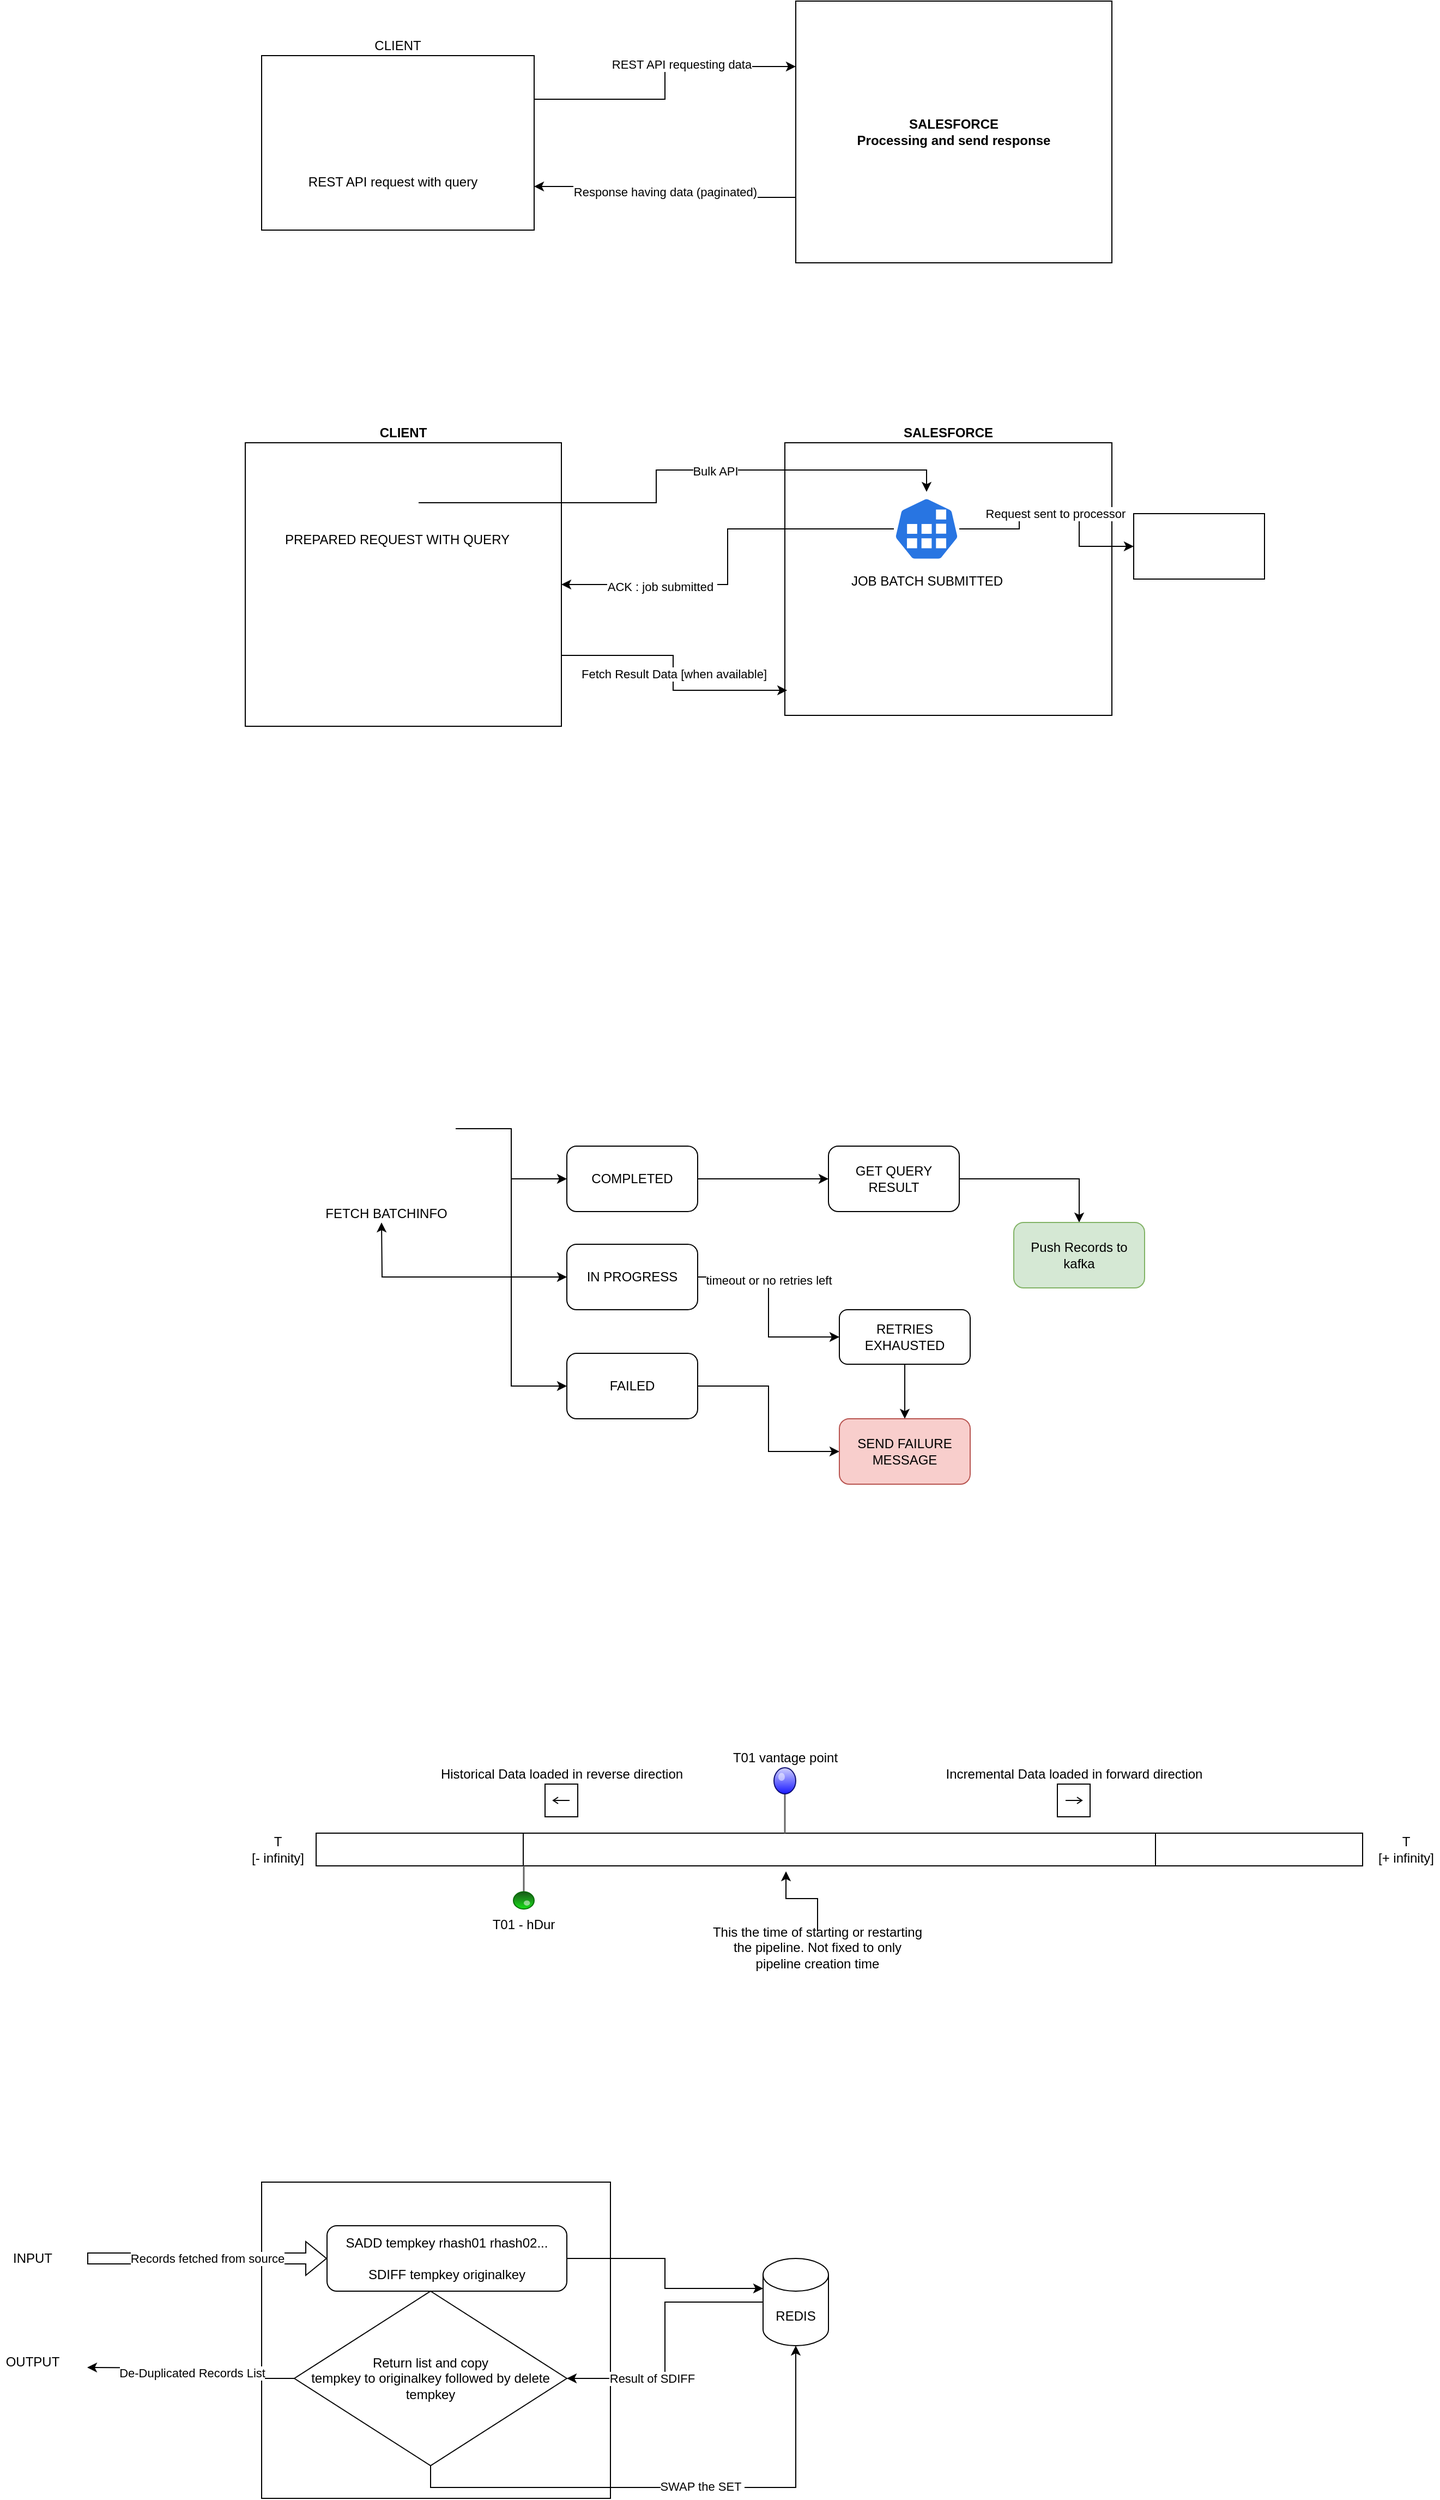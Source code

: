 <mxfile version="16.6.2" type="github">
  <diagram id="LYB9x2LhMzJ_m4hAoZJ_" name="Page-1">
    <mxGraphModel dx="1726" dy="1789" grid="1" gridSize="10" guides="1" tooltips="1" connect="1" arrows="1" fold="1" page="1" pageScale="1" pageWidth="827" pageHeight="1169" math="0" shadow="0">
      <root>
        <mxCell id="0" />
        <mxCell id="1" parent="0" />
        <mxCell id="Gl537s6nQ_5uMoGDY0OT-9" value="" style="rounded=0;whiteSpace=wrap;html=1;" vertex="1" parent="1">
          <mxGeometry x="170" y="1360" width="320" height="290" as="geometry" />
        </mxCell>
        <mxCell id="XpGsC2M0asoflnFfjqxH-44" style="edgeStyle=orthogonalEdgeStyle;rounded=0;orthogonalLoop=1;jettySize=auto;html=1;exitX=1;exitY=0.25;exitDx=0;exitDy=0;entryX=0;entryY=0.25;entryDx=0;entryDy=0;" parent="1" source="XpGsC2M0asoflnFfjqxH-41" target="XpGsC2M0asoflnFfjqxH-42" edge="1">
          <mxGeometry relative="1" as="geometry" />
        </mxCell>
        <mxCell id="XpGsC2M0asoflnFfjqxH-45" value="REST API requesting data" style="edgeLabel;html=1;align=center;verticalAlign=middle;resizable=0;points=[];" parent="XpGsC2M0asoflnFfjqxH-44" vertex="1" connectable="0">
          <mxGeometry x="0.217" y="2" relative="1" as="geometry">
            <mxPoint as="offset" />
          </mxGeometry>
        </mxCell>
        <mxCell id="XpGsC2M0asoflnFfjqxH-41" value="CLIENT" style="rounded=0;whiteSpace=wrap;html=1;labelPosition=center;verticalLabelPosition=top;align=center;verticalAlign=bottom;" parent="1" vertex="1">
          <mxGeometry x="170" y="-590" width="250" height="160" as="geometry" />
        </mxCell>
        <mxCell id="XpGsC2M0asoflnFfjqxH-34" value="&lt;b&gt;SALESFORCE&lt;/b&gt;" style="rounded=0;whiteSpace=wrap;html=1;labelPosition=center;verticalLabelPosition=top;align=center;verticalAlign=bottom;" parent="1" vertex="1">
          <mxGeometry x="650" y="-235" width="300" height="250" as="geometry" />
        </mxCell>
        <mxCell id="XpGsC2M0asoflnFfjqxH-47" value="Fetch Result Data [when available]" style="edgeStyle=orthogonalEdgeStyle;rounded=0;orthogonalLoop=1;jettySize=auto;html=1;exitX=1;exitY=0.75;exitDx=0;exitDy=0;entryX=0.007;entryY=0.908;entryDx=0;entryDy=0;entryPerimeter=0;" parent="1" source="XpGsC2M0asoflnFfjqxH-33" target="XpGsC2M0asoflnFfjqxH-34" edge="1">
          <mxGeometry relative="1" as="geometry" />
        </mxCell>
        <mxCell id="XpGsC2M0asoflnFfjqxH-33" value="&lt;b&gt;CLIENT&lt;/b&gt;" style="rounded=0;whiteSpace=wrap;html=1;labelPosition=center;verticalLabelPosition=top;align=center;verticalAlign=bottom;" parent="1" vertex="1">
          <mxGeometry x="155" y="-235" width="290" height="260" as="geometry" />
        </mxCell>
        <mxCell id="XpGsC2M0asoflnFfjqxH-16" style="edgeStyle=orthogonalEdgeStyle;rounded=0;orthogonalLoop=1;jettySize=auto;html=1;entryX=0.5;entryY=0;entryDx=0;entryDy=0;" parent="1" source="XpGsC2M0asoflnFfjqxH-1" target="XpGsC2M0asoflnFfjqxH-7" edge="1">
          <mxGeometry relative="1" as="geometry" />
        </mxCell>
        <mxCell id="XpGsC2M0asoflnFfjqxH-1" value="RETRIES EXHAUSTED" style="rounded=1;whiteSpace=wrap;html=1;" parent="1" vertex="1">
          <mxGeometry x="700" y="560" width="120" height="50" as="geometry" />
        </mxCell>
        <mxCell id="XpGsC2M0asoflnFfjqxH-12" style="edgeStyle=orthogonalEdgeStyle;rounded=0;orthogonalLoop=1;jettySize=auto;html=1;" parent="1" source="XpGsC2M0asoflnFfjqxH-3" target="XpGsC2M0asoflnFfjqxH-11" edge="1">
          <mxGeometry relative="1" as="geometry" />
        </mxCell>
        <mxCell id="XpGsC2M0asoflnFfjqxH-3" value="COMPLETED" style="rounded=1;whiteSpace=wrap;html=1;" parent="1" vertex="1">
          <mxGeometry x="450" y="410" width="120" height="60" as="geometry" />
        </mxCell>
        <mxCell id="XpGsC2M0asoflnFfjqxH-9" style="edgeStyle=orthogonalEdgeStyle;rounded=0;orthogonalLoop=1;jettySize=auto;html=1;entryX=0;entryY=0.5;entryDx=0;entryDy=0;" parent="1" source="XpGsC2M0asoflnFfjqxH-4" target="XpGsC2M0asoflnFfjqxH-1" edge="1">
          <mxGeometry relative="1" as="geometry" />
        </mxCell>
        <mxCell id="XpGsC2M0asoflnFfjqxH-10" value="timeout or no retries left" style="edgeLabel;html=1;align=center;verticalAlign=middle;resizable=0;points=[];" parent="XpGsC2M0asoflnFfjqxH-9" vertex="1" connectable="0">
          <mxGeometry x="-0.267" relative="1" as="geometry">
            <mxPoint as="offset" />
          </mxGeometry>
        </mxCell>
        <mxCell id="XpGsC2M0asoflnFfjqxH-48" style="edgeStyle=orthogonalEdgeStyle;rounded=0;orthogonalLoop=1;jettySize=auto;html=1;verticalAlign=middle;" parent="1" source="XpGsC2M0asoflnFfjqxH-4" edge="1">
          <mxGeometry relative="1" as="geometry">
            <mxPoint x="280" y="480" as="targetPoint" />
          </mxGeometry>
        </mxCell>
        <mxCell id="XpGsC2M0asoflnFfjqxH-4" value="IN PROGRESS" style="rounded=1;whiteSpace=wrap;html=1;" parent="1" vertex="1">
          <mxGeometry x="450" y="500" width="120" height="60" as="geometry" />
        </mxCell>
        <mxCell id="XpGsC2M0asoflnFfjqxH-8" value="" style="edgeStyle=orthogonalEdgeStyle;rounded=0;orthogonalLoop=1;jettySize=auto;html=1;" parent="1" source="XpGsC2M0asoflnFfjqxH-5" target="XpGsC2M0asoflnFfjqxH-7" edge="1">
          <mxGeometry relative="1" as="geometry" />
        </mxCell>
        <mxCell id="XpGsC2M0asoflnFfjqxH-5" value="FAILED" style="rounded=1;whiteSpace=wrap;html=1;" parent="1" vertex="1">
          <mxGeometry x="450" y="600" width="120" height="60" as="geometry" />
        </mxCell>
        <mxCell id="XpGsC2M0asoflnFfjqxH-7" value="SEND FAILURE MESSAGE" style="rounded=1;whiteSpace=wrap;html=1;fillColor=#f8cecc;strokeColor=#b85450;" parent="1" vertex="1">
          <mxGeometry x="700" y="660" width="120" height="60" as="geometry" />
        </mxCell>
        <mxCell id="XpGsC2M0asoflnFfjqxH-15" value="" style="edgeStyle=orthogonalEdgeStyle;rounded=0;orthogonalLoop=1;jettySize=auto;html=1;" parent="1" source="XpGsC2M0asoflnFfjqxH-11" target="XpGsC2M0asoflnFfjqxH-14" edge="1">
          <mxGeometry relative="1" as="geometry" />
        </mxCell>
        <mxCell id="XpGsC2M0asoflnFfjqxH-11" value="GET QUERY RESULT" style="rounded=1;whiteSpace=wrap;html=1;" parent="1" vertex="1">
          <mxGeometry x="690" y="410" width="120" height="60" as="geometry" />
        </mxCell>
        <mxCell id="XpGsC2M0asoflnFfjqxH-14" value="Push Records to kafka" style="rounded=1;whiteSpace=wrap;html=1;fillColor=#d5e8d4;strokeColor=#82b366;" parent="1" vertex="1">
          <mxGeometry x="860" y="480" width="120" height="60" as="geometry" />
        </mxCell>
        <mxCell id="XpGsC2M0asoflnFfjqxH-25" style="edgeStyle=orthogonalEdgeStyle;rounded=0;orthogonalLoop=1;jettySize=auto;html=1;entryX=0;entryY=0.5;entryDx=0;entryDy=0;" parent="1" source="XpGsC2M0asoflnFfjqxH-23" target="XpGsC2M0asoflnFfjqxH-3" edge="1">
          <mxGeometry relative="1" as="geometry" />
        </mxCell>
        <mxCell id="XpGsC2M0asoflnFfjqxH-26" style="edgeStyle=orthogonalEdgeStyle;rounded=0;orthogonalLoop=1;jettySize=auto;html=1;entryX=0;entryY=0.5;entryDx=0;entryDy=0;verticalAlign=top;" parent="1" source="XpGsC2M0asoflnFfjqxH-23" target="XpGsC2M0asoflnFfjqxH-4" edge="1">
          <mxGeometry relative="1" as="geometry" />
        </mxCell>
        <mxCell id="XpGsC2M0asoflnFfjqxH-27" style="edgeStyle=orthogonalEdgeStyle;rounded=0;orthogonalLoop=1;jettySize=auto;html=1;entryX=0;entryY=0.5;entryDx=0;entryDy=0;" parent="1" source="XpGsC2M0asoflnFfjqxH-23" target="XpGsC2M0asoflnFfjqxH-5" edge="1">
          <mxGeometry relative="1" as="geometry" />
        </mxCell>
        <mxCell id="XpGsC2M0asoflnFfjqxH-23" value="FETCH BATCHINFO" style="shape=image;html=1;verticalAlign=top;verticalLabelPosition=bottom;labelBackgroundColor=#ffffff;imageAspect=0;aspect=fixed;image=https://cdn4.iconfinder.com/data/icons/evil-icons-user-interface/64/download-128.png;direction=south;" parent="1" vertex="1">
          <mxGeometry x="220" y="330" width="128" height="128" as="geometry" />
        </mxCell>
        <mxCell id="XpGsC2M0asoflnFfjqxH-35" style="edgeStyle=orthogonalEdgeStyle;rounded=0;orthogonalLoop=1;jettySize=auto;html=1;entryX=1;entryY=0.5;entryDx=0;entryDy=0;" parent="1" source="XpGsC2M0asoflnFfjqxH-28" target="XpGsC2M0asoflnFfjqxH-33" edge="1">
          <mxGeometry relative="1" as="geometry" />
        </mxCell>
        <mxCell id="XpGsC2M0asoflnFfjqxH-36" value="ACK : job submitted&amp;nbsp;" style="edgeLabel;html=1;align=center;verticalAlign=middle;resizable=0;points=[];" parent="XpGsC2M0asoflnFfjqxH-35" vertex="1" connectable="0">
          <mxGeometry x="0.483" y="2" relative="1" as="geometry">
            <mxPoint as="offset" />
          </mxGeometry>
        </mxCell>
        <mxCell id="XpGsC2M0asoflnFfjqxH-38" value="Request sent to processor" style="edgeStyle=orthogonalEdgeStyle;rounded=0;orthogonalLoop=1;jettySize=auto;html=1;entryX=0;entryY=0.5;entryDx=0;entryDy=0;" parent="1" source="XpGsC2M0asoflnFfjqxH-28" target="XpGsC2M0asoflnFfjqxH-39" edge="1">
          <mxGeometry relative="1" as="geometry">
            <mxPoint x="970" y="-150" as="targetPoint" />
            <Array as="points">
              <mxPoint x="865" y="-156" />
              <mxPoint x="865" y="-170" />
              <mxPoint x="920" y="-170" />
              <mxPoint x="920" y="-140" />
            </Array>
          </mxGeometry>
        </mxCell>
        <mxCell id="XpGsC2M0asoflnFfjqxH-28" value="JOB BATCH SUBMITTED" style="sketch=0;html=1;dashed=0;whitespace=wrap;fillColor=#2875E2;strokeColor=#ffffff;points=[[0.005,0.63,0],[0.1,0.2,0],[0.9,0.2,0],[0.5,0,0],[0.995,0.63,0],[0.72,0.99,0],[0.5,1,0],[0.28,0.99,0]];shape=mxgraph.kubernetes.icon;prIcon=job;labelPosition=center;verticalLabelPosition=bottom;align=center;verticalAlign=top;" parent="1" vertex="1">
          <mxGeometry x="750" y="-190" width="60" height="68" as="geometry" />
        </mxCell>
        <mxCell id="XpGsC2M0asoflnFfjqxH-30" style="edgeStyle=orthogonalEdgeStyle;rounded=0;orthogonalLoop=1;jettySize=auto;html=1;entryX=0.5;entryY=0;entryDx=0;entryDy=0;entryPerimeter=0;" parent="1" source="XpGsC2M0asoflnFfjqxH-29" target="XpGsC2M0asoflnFfjqxH-28" edge="1">
          <mxGeometry relative="1" as="geometry" />
        </mxCell>
        <mxCell id="XpGsC2M0asoflnFfjqxH-31" value="Bulk API" style="edgeLabel;html=1;align=center;verticalAlign=middle;resizable=0;points=[];" parent="XpGsC2M0asoflnFfjqxH-30" vertex="1" connectable="0">
          <mxGeometry x="0.168" y="-1" relative="1" as="geometry">
            <mxPoint as="offset" />
          </mxGeometry>
        </mxCell>
        <mxCell id="XpGsC2M0asoflnFfjqxH-29" value="PREPARED REQUEST WITH QUERY" style="shape=image;html=1;verticalAlign=top;verticalLabelPosition=bottom;labelBackgroundColor=#ffffff;imageAspect=0;aspect=fixed;image=https://cdn2.iconfinder.com/data/icons/gnomeicontheme/16x16/stock/data/stock_data-edit-sql-query.png" parent="1" vertex="1">
          <mxGeometry x="274" y="-200" width="40" height="40" as="geometry" />
        </mxCell>
        <mxCell id="XpGsC2M0asoflnFfjqxH-37" value="REST API request with query" style="shape=image;html=1;verticalAlign=top;verticalLabelPosition=bottom;labelBackgroundColor=#ffffff;imageAspect=0;aspect=fixed;image=https://cdn2.iconfinder.com/data/icons/gnomeicontheme/16x16/stock/data/stock_data-edit-sql-query.png" parent="1" vertex="1">
          <mxGeometry x="269" y="-530" width="42" height="42" as="geometry" />
        </mxCell>
        <mxCell id="XpGsC2M0asoflnFfjqxH-39" value="" style="rounded=0;whiteSpace=wrap;html=1;" parent="1" vertex="1">
          <mxGeometry x="970" y="-170" width="120" height="60" as="geometry" />
        </mxCell>
        <mxCell id="XpGsC2M0asoflnFfjqxH-46" value="Response having data (paginated)" style="edgeStyle=orthogonalEdgeStyle;rounded=0;orthogonalLoop=1;jettySize=auto;html=1;exitX=0;exitY=0.75;exitDx=0;exitDy=0;entryX=1;entryY=0.75;entryDx=0;entryDy=0;" parent="1" source="XpGsC2M0asoflnFfjqxH-42" target="XpGsC2M0asoflnFfjqxH-41" edge="1">
          <mxGeometry relative="1" as="geometry" />
        </mxCell>
        <mxCell id="XpGsC2M0asoflnFfjqxH-42" value="&lt;b&gt;SALESFORCE&lt;br&gt;Processing and send response&lt;br&gt;&lt;/b&gt;" style="rounded=0;whiteSpace=wrap;html=1;labelPosition=center;verticalLabelPosition=middle;align=center;verticalAlign=middle;" parent="1" vertex="1">
          <mxGeometry x="660" y="-640" width="290" height="240" as="geometry" />
        </mxCell>
        <mxCell id="XpGsC2M0asoflnFfjqxH-49" value="" style="shape=process;whiteSpace=wrap;html=1;backgroundOutline=1;size=0.198;" parent="1" vertex="1">
          <mxGeometry x="220" y="1040" width="960" height="30" as="geometry" />
        </mxCell>
        <mxCell id="XpGsC2M0asoflnFfjqxH-50" value="T01 vantage point" style="verticalLabelPosition=top;html=1;shadow=0;dashed=0;verticalAlign=bottom;strokeWidth=1;shape=mxgraph.ios.iPin;fillColor2=#ccccff;fillColor3=#0000ff;strokeColor=#000066;" parent="1" vertex="1">
          <mxGeometry x="640" y="980" width="20" height="60" as="geometry" />
        </mxCell>
        <mxCell id="XpGsC2M0asoflnFfjqxH-51" value="Historical Data loaded in reverse direction" style="shape=mxgraph.uml25.inputPin;html=1;points=[[0,0.5],[1,0.5]];labelPosition=center;verticalLabelPosition=top;align=center;verticalAlign=bottom;" parent="1" vertex="1">
          <mxGeometry x="430" y="995" width="30" height="30" as="geometry" />
        </mxCell>
        <mxCell id="XpGsC2M0asoflnFfjqxH-52" value="Incremental Data loaded in forward direction" style="shape=mxgraph.uml25.inputPin;html=1;points=[[0,0.5],[1,0.5]];labelPosition=center;verticalLabelPosition=top;align=center;verticalAlign=bottom;direction=west;" parent="1" vertex="1">
          <mxGeometry x="900" y="995" width="30" height="30" as="geometry" />
        </mxCell>
        <mxCell id="XpGsC2M0asoflnFfjqxH-53" value="T &lt;br&gt;[- infinity]" style="text;html=1;strokeColor=none;fillColor=none;align=center;verticalAlign=middle;whiteSpace=wrap;rounded=0;" parent="1" vertex="1">
          <mxGeometry x="155" y="1040" width="60" height="30" as="geometry" />
        </mxCell>
        <mxCell id="XpGsC2M0asoflnFfjqxH-54" value="T &lt;br&gt;[+ infinity]" style="text;html=1;strokeColor=none;fillColor=none;align=center;verticalAlign=middle;whiteSpace=wrap;rounded=0;" parent="1" vertex="1">
          <mxGeometry x="1190" y="1040" width="60" height="30" as="geometry" />
        </mxCell>
        <mxCell id="XpGsC2M0asoflnFfjqxH-55" value="T01 - hDur" style="verticalLabelPosition=bottom;html=1;shadow=0;dashed=0;verticalAlign=top;strokeWidth=1;shape=mxgraph.ios.iPin;fillColor2=#00dd00;fillColor3=#004400;strokeColor=#006600;rotation=0;direction=west;labelPosition=center;align=center;" parent="1" vertex="1">
          <mxGeometry x="400.98" y="1070" width="19.02" height="39.61" as="geometry" />
        </mxCell>
        <mxCell id="XpGsC2M0asoflnFfjqxH-57" style="edgeStyle=orthogonalEdgeStyle;rounded=0;orthogonalLoop=1;jettySize=auto;html=1;entryX=0.449;entryY=1.167;entryDx=0;entryDy=0;entryPerimeter=0;" parent="1" source="XpGsC2M0asoflnFfjqxH-56" target="XpGsC2M0asoflnFfjqxH-49" edge="1">
          <mxGeometry relative="1" as="geometry" />
        </mxCell>
        <mxCell id="XpGsC2M0asoflnFfjqxH-56" value="This the time of starting or restarting the pipeline. Not fixed to only pipeline creation time" style="text;html=1;strokeColor=none;fillColor=none;align=center;verticalAlign=middle;whiteSpace=wrap;rounded=0;" parent="1" vertex="1">
          <mxGeometry x="580" y="1130" width="200" height="30" as="geometry" />
        </mxCell>
        <mxCell id="Gl537s6nQ_5uMoGDY0OT-5" style="edgeStyle=orthogonalEdgeStyle;rounded=0;orthogonalLoop=1;jettySize=auto;html=1;entryX=0;entryY=0;entryDx=0;entryDy=27.5;entryPerimeter=0;" edge="1" parent="1" source="Gl537s6nQ_5uMoGDY0OT-2" target="Gl537s6nQ_5uMoGDY0OT-3">
          <mxGeometry relative="1" as="geometry" />
        </mxCell>
        <mxCell id="Gl537s6nQ_5uMoGDY0OT-2" value="SADD tempkey rhash01 rhash02...&lt;br&gt;&lt;br&gt;SDIFF tempkey originalkey" style="rounded=1;whiteSpace=wrap;html=1;" vertex="1" parent="1">
          <mxGeometry x="230" y="1400" width="220" height="60" as="geometry" />
        </mxCell>
        <mxCell id="Gl537s6nQ_5uMoGDY0OT-7" value="" style="edgeStyle=orthogonalEdgeStyle;rounded=0;orthogonalLoop=1;jettySize=auto;html=1;entryX=1;entryY=0.5;entryDx=0;entryDy=0;" edge="1" parent="1" source="Gl537s6nQ_5uMoGDY0OT-3" target="Gl537s6nQ_5uMoGDY0OT-10">
          <mxGeometry relative="1" as="geometry">
            <mxPoint x="431" y="1530" as="targetPoint" />
          </mxGeometry>
        </mxCell>
        <mxCell id="Gl537s6nQ_5uMoGDY0OT-12" value="Result of SDIFF" style="edgeLabel;html=1;align=center;verticalAlign=middle;resizable=0;points=[];" vertex="1" connectable="0" parent="Gl537s6nQ_5uMoGDY0OT-7">
          <mxGeometry x="0.381" relative="1" as="geometry">
            <mxPoint as="offset" />
          </mxGeometry>
        </mxCell>
        <mxCell id="Gl537s6nQ_5uMoGDY0OT-3" value="REDIS" style="shape=cylinder3;whiteSpace=wrap;html=1;boundedLbl=1;backgroundOutline=1;size=15;" vertex="1" parent="1">
          <mxGeometry x="630" y="1430" width="60" height="80" as="geometry" />
        </mxCell>
        <mxCell id="Gl537s6nQ_5uMoGDY0OT-4" value="Records fetched from source" style="shape=flexArrow;endArrow=classic;html=1;rounded=0;entryX=0;entryY=0.5;entryDx=0;entryDy=0;" edge="1" parent="1" target="Gl537s6nQ_5uMoGDY0OT-2">
          <mxGeometry width="50" height="50" relative="1" as="geometry">
            <mxPoint x="10" y="1430" as="sourcePoint" />
            <mxPoint x="210" y="1430" as="targetPoint" />
          </mxGeometry>
        </mxCell>
        <mxCell id="Gl537s6nQ_5uMoGDY0OT-8" value="De-Duplicated Records List" style="edgeStyle=orthogonalEdgeStyle;rounded=0;orthogonalLoop=1;jettySize=auto;html=1;exitX=0;exitY=0.5;exitDx=0;exitDy=0;" edge="1" parent="1" source="Gl537s6nQ_5uMoGDY0OT-10">
          <mxGeometry relative="1" as="geometry">
            <mxPoint x="10" y="1530" as="targetPoint" />
            <mxPoint x="230" y="1530" as="sourcePoint" />
          </mxGeometry>
        </mxCell>
        <mxCell id="Gl537s6nQ_5uMoGDY0OT-11" style="edgeStyle=orthogonalEdgeStyle;rounded=0;orthogonalLoop=1;jettySize=auto;html=1;entryX=0.5;entryY=1;entryDx=0;entryDy=0;entryPerimeter=0;exitX=0.5;exitY=1;exitDx=0;exitDy=0;" edge="1" parent="1" source="Gl537s6nQ_5uMoGDY0OT-10" target="Gl537s6nQ_5uMoGDY0OT-3">
          <mxGeometry relative="1" as="geometry" />
        </mxCell>
        <mxCell id="Gl537s6nQ_5uMoGDY0OT-13" value="SWAP the SET&amp;nbsp;" style="edgeLabel;html=1;align=center;verticalAlign=middle;resizable=0;points=[];" vertex="1" connectable="0" parent="Gl537s6nQ_5uMoGDY0OT-11">
          <mxGeometry x="0.11" y="1" relative="1" as="geometry">
            <mxPoint as="offset" />
          </mxGeometry>
        </mxCell>
        <mxCell id="Gl537s6nQ_5uMoGDY0OT-10" value="Return list and copy &lt;br&gt;tempkey to originalkey followed by delete tempkey" style="rhombus;whiteSpace=wrap;html=1;" vertex="1" parent="1">
          <mxGeometry x="200" y="1460" width="250" height="160" as="geometry" />
        </mxCell>
        <mxCell id="Gl537s6nQ_5uMoGDY0OT-14" value="INPUT" style="text;html=1;strokeColor=none;fillColor=none;align=center;verticalAlign=middle;whiteSpace=wrap;rounded=0;" vertex="1" parent="1">
          <mxGeometry x="-70" y="1415" width="60" height="30" as="geometry" />
        </mxCell>
        <mxCell id="Gl537s6nQ_5uMoGDY0OT-15" value="OUTPUT" style="text;html=1;strokeColor=none;fillColor=none;align=center;verticalAlign=middle;whiteSpace=wrap;rounded=0;" vertex="1" parent="1">
          <mxGeometry x="-70" y="1510" width="60" height="30" as="geometry" />
        </mxCell>
      </root>
    </mxGraphModel>
  </diagram>
</mxfile>

